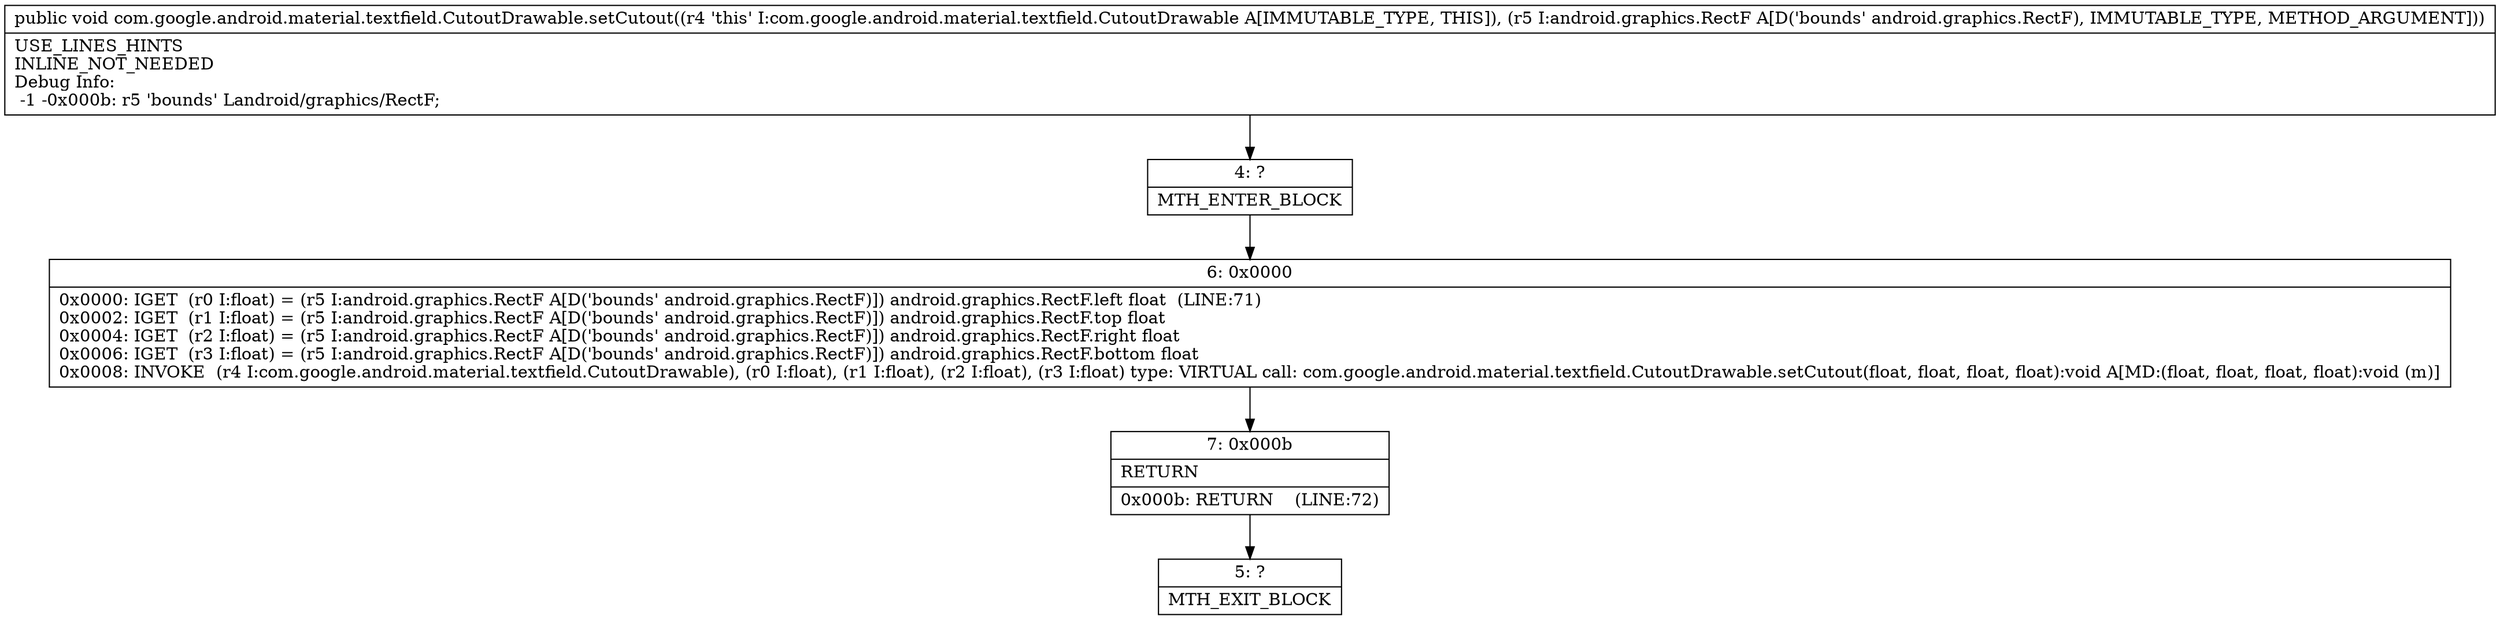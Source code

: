 digraph "CFG forcom.google.android.material.textfield.CutoutDrawable.setCutout(Landroid\/graphics\/RectF;)V" {
Node_4 [shape=record,label="{4\:\ ?|MTH_ENTER_BLOCK\l}"];
Node_6 [shape=record,label="{6\:\ 0x0000|0x0000: IGET  (r0 I:float) = (r5 I:android.graphics.RectF A[D('bounds' android.graphics.RectF)]) android.graphics.RectF.left float  (LINE:71)\l0x0002: IGET  (r1 I:float) = (r5 I:android.graphics.RectF A[D('bounds' android.graphics.RectF)]) android.graphics.RectF.top float \l0x0004: IGET  (r2 I:float) = (r5 I:android.graphics.RectF A[D('bounds' android.graphics.RectF)]) android.graphics.RectF.right float \l0x0006: IGET  (r3 I:float) = (r5 I:android.graphics.RectF A[D('bounds' android.graphics.RectF)]) android.graphics.RectF.bottom float \l0x0008: INVOKE  (r4 I:com.google.android.material.textfield.CutoutDrawable), (r0 I:float), (r1 I:float), (r2 I:float), (r3 I:float) type: VIRTUAL call: com.google.android.material.textfield.CutoutDrawable.setCutout(float, float, float, float):void A[MD:(float, float, float, float):void (m)]\l}"];
Node_7 [shape=record,label="{7\:\ 0x000b|RETURN\l|0x000b: RETURN    (LINE:72)\l}"];
Node_5 [shape=record,label="{5\:\ ?|MTH_EXIT_BLOCK\l}"];
MethodNode[shape=record,label="{public void com.google.android.material.textfield.CutoutDrawable.setCutout((r4 'this' I:com.google.android.material.textfield.CutoutDrawable A[IMMUTABLE_TYPE, THIS]), (r5 I:android.graphics.RectF A[D('bounds' android.graphics.RectF), IMMUTABLE_TYPE, METHOD_ARGUMENT]))  | USE_LINES_HINTS\lINLINE_NOT_NEEDED\lDebug Info:\l  \-1 \-0x000b: r5 'bounds' Landroid\/graphics\/RectF;\l}"];
MethodNode -> Node_4;Node_4 -> Node_6;
Node_6 -> Node_7;
Node_7 -> Node_5;
}

